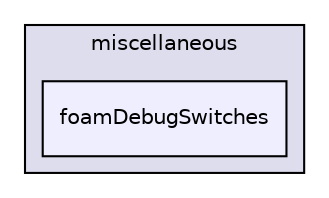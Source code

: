 digraph "applications/utilities/miscellaneous/foamDebugSwitches" {
  bgcolor=transparent;
  compound=true
  node [ fontsize="10", fontname="Helvetica"];
  edge [ labelfontsize="10", labelfontname="Helvetica"];
  subgraph clusterdir_3210494cbdf79b7f44b411965daadab0 {
    graph [ bgcolor="#ddddee", pencolor="black", label="miscellaneous" fontname="Helvetica", fontsize="10", URL="dir_3210494cbdf79b7f44b411965daadab0.html"]
  dir_7a5b4347bdb97df5a9e2e838ba0dd4c6 [shape=box, label="foamDebugSwitches", style="filled", fillcolor="#eeeeff", pencolor="black", URL="dir_7a5b4347bdb97df5a9e2e838ba0dd4c6.html"];
  }
}
